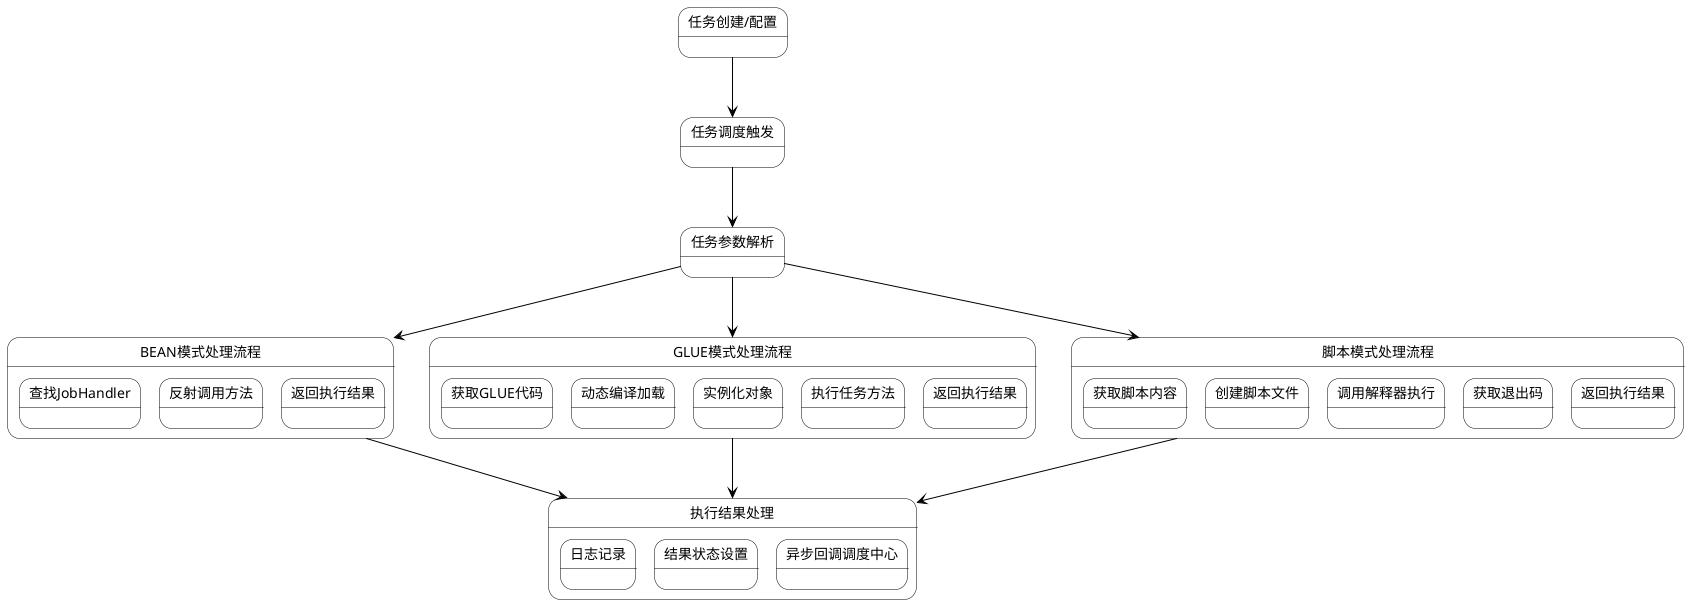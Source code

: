 @startuml xxl_job_task_state_diagram

' 样式设置
skinparam state {
  BackgroundColor White
  ArrowColor Black
  BorderColor Black
}

' 状态定义
state "任务创建/配置" as TaskConfig
state "任务调度触发" as TaskTrigger
state "任务参数解析" as TaskParamParse

' 处理流程
state "BEAN模式处理流程" as BeanProcess {
  state "查找JobHandler" as BeanFind
  state "反射调用方法" as BeanInvoke
  state "返回执行结果" as BeanReturn
}

state "GLUE模式处理流程" as GlueProcess {
  state "获取GLUE代码" as GlueGet
  state "动态编译加载" as GlueCompile
  state "实例化对象" as GlueInstance
  state "执行任务方法" as GlueExecute
  state "返回执行结果" as GlueReturn
}

state "脚本模式处理流程" as ScriptProcess {
  state "获取脚本内容" as ScriptGet
  state "创建脚本文件" as ScriptCreate
  state "调用解释器执行" as ScriptExecute
  state "获取退出码" as ScriptExitCode
  state "返回执行结果" as ScriptReturn
}

state "执行结果处理" as ResultProcess {
  state "日志记录" as LogRecord
  state "结果状态设置" as StatusSet
  state "异步回调调度中心" as Callback
}

' 转换关系
TaskConfig --> TaskTrigger
TaskTrigger --> TaskParamParse
TaskParamParse --> BeanProcess
TaskParamParse --> GlueProcess
TaskParamParse --> ScriptProcess

BeanProcess --> ResultProcess
GlueProcess --> ResultProcess
ScriptProcess --> ResultProcess

@enduml 